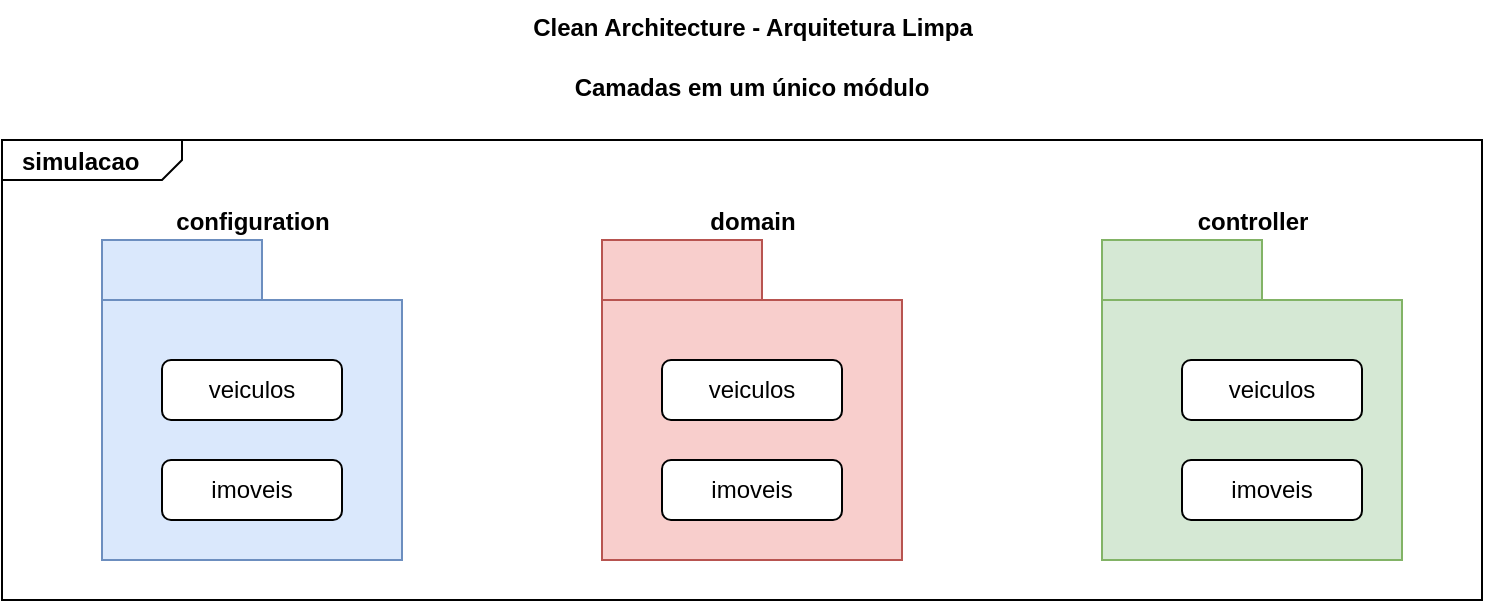 <mxfile version="20.7.4" type="device" pages="5"><diagram name="CA layers in a single module" id="l9OS2NPU98VnDHLg8FdG"><mxGraphModel dx="1434" dy="839" grid="1" gridSize="10" guides="1" tooltips="1" connect="1" arrows="1" fold="1" page="1" pageScale="1" pageWidth="827" pageHeight="1169" math="0" shadow="0"><root><mxCell id="0"/><mxCell id="1" parent="0"/><mxCell id="VnUGhykzaXj9DIETYHgI-1" value="&lt;p style=&quot;margin: 0px ; margin-top: 4px ; margin-left: 10px ; text-align: left&quot;&gt;&lt;b&gt;simulacao&lt;/b&gt;&lt;/p&gt;" style="html=1;strokeWidth=1;shape=mxgraph.sysml.package;html=1;overflow=fill;whiteSpace=wrap;" parent="1" vertex="1"><mxGeometry x="270" y="360" width="740" height="230" as="geometry"/></mxCell><mxCell id="VnUGhykzaXj9DIETYHgI-2" value="configuration" style="shape=folder;fontStyle=1;tabWidth=80;tabHeight=30;tabPosition=left;html=1;boundedLbl=1;fillColor=#dae8fc;strokeColor=#6c8ebf;labelPosition=center;verticalLabelPosition=top;align=center;verticalAlign=bottom;" parent="1" vertex="1"><mxGeometry x="320" y="410" width="150" height="160" as="geometry"/></mxCell><mxCell id="VnUGhykzaXj9DIETYHgI-3" value="controller" style="shape=folder;fontStyle=1;tabWidth=80;tabHeight=30;tabPosition=left;html=1;boundedLbl=1;fillColor=#d5e8d4;strokeColor=#82b366;labelPosition=center;verticalLabelPosition=top;align=center;verticalAlign=bottom;" parent="1" vertex="1"><mxGeometry x="820" y="410" width="150" height="160" as="geometry"/></mxCell><mxCell id="VnUGhykzaXj9DIETYHgI-4" value="domain" style="shape=folder;fontStyle=1;tabWidth=80;tabHeight=30;tabPosition=left;html=1;boundedLbl=1;fillColor=#f8cecc;strokeColor=#b85450;labelPosition=center;verticalLabelPosition=top;align=center;verticalAlign=bottom;" parent="1" vertex="1"><mxGeometry x="570" y="410" width="150" height="160" as="geometry"/></mxCell><mxCell id="VnUGhykzaXj9DIETYHgI-7" value="Clean Architecture - Arquitetura Limpa" style="text;whiteSpace=wrap;html=1;align=center;fontStyle=1" parent="1" vertex="1"><mxGeometry x="527.5" y="290" width="235" height="30" as="geometry"/></mxCell><mxCell id="KpQAFNJaDk9seumg6iJ4-1" value="Camadas em um único módulo" style="text;whiteSpace=wrap;html=1;align=center;fontStyle=1" parent="1" vertex="1"><mxGeometry x="530" y="320" width="230" height="30" as="geometry"/></mxCell><mxCell id="x8MkpvcVstD7H0zv1tAX-3" value="veiculos" style="rounded=1;whiteSpace=wrap;html=1;" parent="1" vertex="1"><mxGeometry x="350" y="470" width="90" height="30" as="geometry"/></mxCell><mxCell id="x8MkpvcVstD7H0zv1tAX-4" value="imoveis" style="rounded=1;whiteSpace=wrap;html=1;" parent="1" vertex="1"><mxGeometry x="350" y="520" width="90" height="30" as="geometry"/></mxCell><mxCell id="x8MkpvcVstD7H0zv1tAX-5" value="veiculos" style="rounded=1;whiteSpace=wrap;html=1;" parent="1" vertex="1"><mxGeometry x="600" y="470" width="90" height="30" as="geometry"/></mxCell><mxCell id="x8MkpvcVstD7H0zv1tAX-6" value="imoveis" style="rounded=1;whiteSpace=wrap;html=1;" parent="1" vertex="1"><mxGeometry x="600" y="520" width="90" height="30" as="geometry"/></mxCell><mxCell id="x8MkpvcVstD7H0zv1tAX-7" value="veiculos" style="rounded=1;whiteSpace=wrap;html=1;" parent="1" vertex="1"><mxGeometry x="860" y="470" width="90" height="30" as="geometry"/></mxCell><mxCell id="x8MkpvcVstD7H0zv1tAX-8" value="imoveis" style="rounded=1;whiteSpace=wrap;html=1;" parent="1" vertex="1"><mxGeometry x="860" y="520" width="90" height="30" as="geometry"/></mxCell></root></mxGraphModel></diagram><diagram name="Cópia do CA layers in a single module" id="H3BPa7sclO-IHB1yRGYB"><mxGraphModel dx="1102" dy="634" grid="1" gridSize="10" guides="1" tooltips="1" connect="1" arrows="1" fold="1" page="1" pageScale="1" pageWidth="827" pageHeight="1169" math="0" shadow="0"><root><mxCell id="e3Wtm9BjEk6VIzI6_Aog-0"/><mxCell id="e3Wtm9BjEk6VIzI6_Aog-1" parent="e3Wtm9BjEk6VIzI6_Aog-0"/><mxCell id="e3Wtm9BjEk6VIzI6_Aog-2" value="&lt;p style=&quot;margin: 0px ; margin-top: 4px ; margin-left: 10px ; text-align: left&quot;&gt;&lt;b&gt;simulacao&lt;/b&gt;&lt;/p&gt;" style="html=1;strokeWidth=1;shape=mxgraph.sysml.package;html=1;overflow=fill;whiteSpace=wrap;" vertex="1" parent="e3Wtm9BjEk6VIzI6_Aog-1"><mxGeometry x="270" y="360" width="740" height="230" as="geometry"/></mxCell><mxCell id="e3Wtm9BjEk6VIzI6_Aog-3" value="configuration" style="shape=folder;fontStyle=1;tabWidth=80;tabHeight=30;tabPosition=left;html=1;boundedLbl=1;fillColor=#dae8fc;strokeColor=#6c8ebf;labelPosition=center;verticalLabelPosition=top;align=center;verticalAlign=bottom;" vertex="1" parent="e3Wtm9BjEk6VIzI6_Aog-1"><mxGeometry x="320" y="410" width="150" height="160" as="geometry"/></mxCell><mxCell id="e3Wtm9BjEk6VIzI6_Aog-4" value="controller" style="shape=folder;fontStyle=1;tabWidth=80;tabHeight=30;tabPosition=left;html=1;boundedLbl=1;fillColor=#d5e8d4;strokeColor=#82b366;labelPosition=center;verticalLabelPosition=top;align=center;verticalAlign=bottom;" vertex="1" parent="e3Wtm9BjEk6VIzI6_Aog-1"><mxGeometry x="820" y="410" width="150" height="160" as="geometry"/></mxCell><mxCell id="e3Wtm9BjEk6VIzI6_Aog-5" value="domain" style="shape=folder;fontStyle=1;tabWidth=80;tabHeight=30;tabPosition=left;html=1;boundedLbl=1;fillColor=#f8cecc;strokeColor=#b85450;labelPosition=center;verticalLabelPosition=top;align=center;verticalAlign=bottom;" vertex="1" parent="e3Wtm9BjEk6VIzI6_Aog-1"><mxGeometry x="570" y="410" width="150" height="160" as="geometry"/></mxCell><mxCell id="e3Wtm9BjEk6VIzI6_Aog-6" value="Clean Architecture - Arquitetura Limpa" style="text;whiteSpace=wrap;html=1;align=center;fontStyle=1" vertex="1" parent="e3Wtm9BjEk6VIzI6_Aog-1"><mxGeometry x="527.5" y="290" width="235" height="30" as="geometry"/></mxCell><mxCell id="e3Wtm9BjEk6VIzI6_Aog-7" value="Camadas em um único módulo" style="text;whiteSpace=wrap;html=1;align=center;fontStyle=1" vertex="1" parent="e3Wtm9BjEk6VIzI6_Aog-1"><mxGeometry x="530" y="320" width="230" height="30" as="geometry"/></mxCell></root></mxGraphModel></diagram><diagram name="One CA layer per module" id="_lb4-S862oT-4JJ647bm"><mxGraphModel dx="1102" dy="634" grid="1" gridSize="10" guides="1" tooltips="1" connect="1" arrows="1" fold="1" page="1" pageScale="1" pageWidth="827" pageHeight="1169" math="0" shadow="0"><root><mxCell id="ewKPueeVGc4QoGNWLHM2-0"/><mxCell id="ewKPueeVGc4QoGNWLHM2-1" parent="ewKPueeVGc4QoGNWLHM2-0"/><mxCell id="ylzumRyabIFEM-37RoFn-3" value="&lt;p style=&quot;margin: 0px ; margin-top: 4px ; margin-left: 10px ; text-align: left&quot;&gt;&lt;b&gt;simulacao.controller&lt;/b&gt;&lt;/p&gt;" style="html=1;strokeWidth=1;shape=mxgraph.sysml.package;html=1;overflow=fill;whiteSpace=wrap;labelX=157;" vertex="1" parent="ewKPueeVGc4QoGNWLHM2-1"><mxGeometry x="790" y="360" width="250" height="230" as="geometry"/></mxCell><mxCell id="ylzumRyabIFEM-37RoFn-2" value="&lt;p style=&quot;margin: 0px ; margin-top: 4px ; margin-left: 10px ; text-align: left&quot;&gt;&lt;b&gt;simulacao.domain&lt;/b&gt;&lt;/p&gt;" style="html=1;strokeWidth=1;shape=mxgraph.sysml.package;html=1;overflow=fill;whiteSpace=wrap;labelX=125;" vertex="1" parent="ewKPueeVGc4QoGNWLHM2-1"><mxGeometry x="530" y="360" width="250" height="230" as="geometry"/></mxCell><mxCell id="YtTPnP_CuSc2Rh4avWu--0" value="&lt;p style=&quot;margin: 0px ; margin-top: 4px ; margin-left: 10px ; text-align: left&quot;&gt;&lt;b&gt;simulacao.configuration&lt;/b&gt;&lt;/p&gt;" style="html=1;strokeWidth=1;shape=mxgraph.sysml.package;html=1;overflow=fill;whiteSpace=wrap;labelX=159;" parent="ewKPueeVGc4QoGNWLHM2-1" vertex="1"><mxGeometry x="270" y="360" width="250" height="230" as="geometry"/></mxCell><mxCell id="ylzumRyabIFEM-37RoFn-0" value="Clean Architecture - Arquitetura Limpa" style="text;whiteSpace=wrap;html=1;align=center;fontStyle=1" vertex="1" parent="ewKPueeVGc4QoGNWLHM2-1"><mxGeometry x="527.5" y="290" width="235" height="30" as="geometry"/></mxCell><mxCell id="ylzumRyabIFEM-37RoFn-1" value="Camadas em módulos" style="text;whiteSpace=wrap;html=1;align=center;fontStyle=1" vertex="1" parent="ewKPueeVGc4QoGNWLHM2-1"><mxGeometry x="530" y="320" width="230" height="30" as="geometry"/></mxCell><mxCell id="k_CR5Y1gHD7YP9MH2C3u-9" value="configuration" style="shape=folder;fontStyle=1;tabWidth=80;tabHeight=30;tabPosition=left;html=1;boundedLbl=1;fillColor=#dae8fc;strokeColor=#6c8ebf;labelPosition=center;verticalLabelPosition=top;align=center;verticalAlign=bottom;" vertex="1" parent="ewKPueeVGc4QoGNWLHM2-1"><mxGeometry x="330" y="420" width="150" height="160" as="geometry"/></mxCell><mxCell id="k_CR5Y1gHD7YP9MH2C3u-10" value="controller" style="shape=folder;fontStyle=1;tabWidth=80;tabHeight=30;tabPosition=left;html=1;boundedLbl=1;fillColor=#d5e8d4;strokeColor=#82b366;labelPosition=center;verticalLabelPosition=top;align=center;verticalAlign=bottom;" vertex="1" parent="ewKPueeVGc4QoGNWLHM2-1"><mxGeometry x="830" y="420" width="150" height="160" as="geometry"/></mxCell><mxCell id="k_CR5Y1gHD7YP9MH2C3u-11" value="domain" style="shape=folder;fontStyle=1;tabWidth=80;tabHeight=30;tabPosition=left;html=1;boundedLbl=1;fillColor=#f8cecc;strokeColor=#b85450;labelPosition=center;verticalLabelPosition=top;align=center;verticalAlign=bottom;" vertex="1" parent="ewKPueeVGc4QoGNWLHM2-1"><mxGeometry x="580" y="420" width="150" height="160" as="geometry"/></mxCell><mxCell id="k_CR5Y1gHD7YP9MH2C3u-12" value="veiculos" style="rounded=1;whiteSpace=wrap;html=1;" vertex="1" parent="ewKPueeVGc4QoGNWLHM2-1"><mxGeometry x="360" y="480" width="90" height="30" as="geometry"/></mxCell><mxCell id="k_CR5Y1gHD7YP9MH2C3u-13" value="imoveis" style="rounded=1;whiteSpace=wrap;html=1;" vertex="1" parent="ewKPueeVGc4QoGNWLHM2-1"><mxGeometry x="360" y="530" width="90" height="30" as="geometry"/></mxCell><mxCell id="k_CR5Y1gHD7YP9MH2C3u-14" value="veiculos" style="rounded=1;whiteSpace=wrap;html=1;" vertex="1" parent="ewKPueeVGc4QoGNWLHM2-1"><mxGeometry x="610" y="480" width="90" height="30" as="geometry"/></mxCell><mxCell id="k_CR5Y1gHD7YP9MH2C3u-15" value="imoveis" style="rounded=1;whiteSpace=wrap;html=1;" vertex="1" parent="ewKPueeVGc4QoGNWLHM2-1"><mxGeometry x="610" y="530" width="90" height="30" as="geometry"/></mxCell><mxCell id="k_CR5Y1gHD7YP9MH2C3u-16" value="veiculos" style="rounded=1;whiteSpace=wrap;html=1;" vertex="1" parent="ewKPueeVGc4QoGNWLHM2-1"><mxGeometry x="870" y="480" width="90" height="30" as="geometry"/></mxCell><mxCell id="k_CR5Y1gHD7YP9MH2C3u-17" value="imoveis" style="rounded=1;whiteSpace=wrap;html=1;" vertex="1" parent="ewKPueeVGc4QoGNWLHM2-1"><mxGeometry x="870" y="530" width="90" height="30" as="geometry"/></mxCell></root></mxGraphModel></diagram><diagram name=" CA layers inside the feature module" id="jIFtExQWTWyaR4JSDdlO"><mxGraphModel dx="1296" dy="746" grid="1" gridSize="10" guides="1" tooltips="1" connect="1" arrows="1" fold="1" page="1" pageScale="1" pageWidth="827" pageHeight="1169" math="0" shadow="0"><root><mxCell id="K4f5FpJxF8XIMsOFqvLA-0"/><mxCell id="K4f5FpJxF8XIMsOFqvLA-1" parent="K4f5FpJxF8XIMsOFqvLA-0"/><mxCell id="SR9Rs5ZEDKshkTIK1Uw1-0" value="&lt;p style=&quot;margin: 0px ; margin-top: 4px ; margin-left: 10px ; text-align: left&quot;&gt;&lt;b&gt;simulacao veiculos&lt;/b&gt;&lt;/p&gt;" style="html=1;strokeWidth=1;shape=mxgraph.sysml.package;html=1;overflow=fill;whiteSpace=wrap;labelX=131;" vertex="1" parent="K4f5FpJxF8XIMsOFqvLA-1"><mxGeometry x="87" y="600" width="740" height="230" as="geometry"/></mxCell><mxCell id="SR9Rs5ZEDKshkTIK1Uw1-1" value="configuration" style="shape=folder;fontStyle=1;tabWidth=80;tabHeight=30;tabPosition=left;html=1;boundedLbl=1;fillColor=#dae8fc;strokeColor=#6c8ebf;" vertex="1" parent="K4f5FpJxF8XIMsOFqvLA-1"><mxGeometry x="137" y="695" width="150" height="80" as="geometry"/></mxCell><mxCell id="SR9Rs5ZEDKshkTIK1Uw1-2" value="controller" style="shape=folder;fontStyle=1;tabWidth=80;tabHeight=30;tabPosition=left;html=1;boundedLbl=1;fillColor=#d5e8d4;strokeColor=#82b366;" vertex="1" parent="K4f5FpJxF8XIMsOFqvLA-1"><mxGeometry x="637" y="695" width="150" height="80" as="geometry"/></mxCell><mxCell id="SR9Rs5ZEDKshkTIK1Uw1-3" value="domain" style="shape=folder;fontStyle=1;tabWidth=80;tabHeight=30;tabPosition=left;html=1;boundedLbl=1;fillColor=#f8cecc;strokeColor=#b85450;" vertex="1" parent="K4f5FpJxF8XIMsOFqvLA-1"><mxGeometry x="387" y="695" width="150" height="80" as="geometry"/></mxCell><mxCell id="SR9Rs5ZEDKshkTIK1Uw1-4" value="Clean Architecture - Arquitetura Limpa" style="text;whiteSpace=wrap;html=1;align=center;fontStyle=1" vertex="1" parent="K4f5FpJxF8XIMsOFqvLA-1"><mxGeometry x="742.5" y="240" width="235" height="30" as="geometry"/></mxCell><mxCell id="SR9Rs5ZEDKshkTIK1Uw1-5" value="Camadas em módulos dentro de features" style="text;whiteSpace=wrap;html=1;align=center;fontStyle=1" vertex="1" parent="K4f5FpJxF8XIMsOFqvLA-1"><mxGeometry x="717.5" y="270" width="285" height="30" as="geometry"/></mxCell><mxCell id="SR9Rs5ZEDKshkTIK1Uw1-6" value="&lt;p style=&quot;margin: 0px ; margin-top: 4px ; margin-left: 10px ; text-align: left&quot;&gt;&lt;b&gt;simulacao imoveis&lt;/b&gt;&lt;/p&gt;" style="html=1;strokeWidth=1;shape=mxgraph.sysml.package;html=1;overflow=fill;whiteSpace=wrap;labelX=129.67;" vertex="1" parent="K4f5FpJxF8XIMsOFqvLA-1"><mxGeometry x="890" y="600" width="740" height="230" as="geometry"/></mxCell><mxCell id="SR9Rs5ZEDKshkTIK1Uw1-7" value="configuration" style="shape=folder;fontStyle=1;tabWidth=80;tabHeight=30;tabPosition=left;html=1;boundedLbl=1;fillColor=#dae8fc;strokeColor=#6c8ebf;" vertex="1" parent="K4f5FpJxF8XIMsOFqvLA-1"><mxGeometry x="940" y="695" width="150" height="80" as="geometry"/></mxCell><mxCell id="SR9Rs5ZEDKshkTIK1Uw1-8" value="controller" style="shape=folder;fontStyle=1;tabWidth=80;tabHeight=30;tabPosition=left;html=1;boundedLbl=1;fillColor=#d5e8d4;strokeColor=#82b366;" vertex="1" parent="K4f5FpJxF8XIMsOFqvLA-1"><mxGeometry x="1440" y="695" width="150" height="80" as="geometry"/></mxCell><mxCell id="SR9Rs5ZEDKshkTIK1Uw1-9" value="domain" style="shape=folder;fontStyle=1;tabWidth=80;tabHeight=30;tabPosition=left;html=1;boundedLbl=1;fillColor=#f8cecc;strokeColor=#b85450;" vertex="1" parent="K4f5FpJxF8XIMsOFqvLA-1"><mxGeometry x="1190" y="695" width="150" height="80" as="geometry"/></mxCell><mxCell id="SR9Rs5ZEDKshkTIK1Uw1-11" style="edgeStyle=orthogonalEdgeStyle;rounded=0;orthogonalLoop=1;jettySize=auto;html=1;" edge="1" parent="K4f5FpJxF8XIMsOFqvLA-1" source="SR9Rs5ZEDKshkTIK1Uw1-10" target="SR9Rs5ZEDKshkTIK1Uw1-0"><mxGeometry relative="1" as="geometry"/></mxCell><mxCell id="SR9Rs5ZEDKshkTIK1Uw1-12" style="edgeStyle=orthogonalEdgeStyle;rounded=0;orthogonalLoop=1;jettySize=auto;html=1;" edge="1" parent="K4f5FpJxF8XIMsOFqvLA-1" source="SR9Rs5ZEDKshkTIK1Uw1-10" target="SR9Rs5ZEDKshkTIK1Uw1-6"><mxGeometry relative="1" as="geometry"/></mxCell><mxCell id="SR9Rs5ZEDKshkTIK1Uw1-10" value="App" style="rounded=1;whiteSpace=wrap;html=1;fillColor=#ffe6cc;strokeColor=#d79b00;" vertex="1" parent="K4f5FpJxF8XIMsOFqvLA-1"><mxGeometry x="800" y="370" width="120" height="60" as="geometry"/></mxCell></root></mxGraphModel></diagram><diagram name="CA layers per feature modules" id="AiQOt5llGZfp-3m-eRxM"><mxGraphModel dx="3031" dy="1268" grid="1" gridSize="10" guides="1" tooltips="1" connect="1" arrows="1" fold="1" page="1" pageScale="1" pageWidth="827" pageHeight="1169" math="0" shadow="0"><root><mxCell id="uimlOvofa1B0bQncin34-0"/><mxCell id="uimlOvofa1B0bQncin34-1" parent="uimlOvofa1B0bQncin34-0"/><mxCell id="9CcPocFIu_L3tsFHdN9H-2" value="&lt;p style=&quot;margin: 0px ; margin-top: 4px ; margin-left: 10px ; text-align: left&quot;&gt;&lt;b&gt;simulacao imoveis&lt;/b&gt;&lt;/p&gt;" style="html=1;strokeWidth=1;shape=mxgraph.sysml.package;html=1;overflow=fill;whiteSpace=wrap;labelX=129.67;" vertex="1" parent="uimlOvofa1B0bQncin34-1"><mxGeometry x="843" y="555" width="230" height="230" as="geometry"/></mxCell><mxCell id="Yuyo8COvBQbgS0A1S9Dx-5" style="edgeStyle=orthogonalEdgeStyle;rounded=0;orthogonalLoop=1;jettySize=auto;html=1;" edge="1" parent="uimlOvofa1B0bQncin34-1" source="9CcPocFIu_L3tsFHdN9H-3" target="T9bWQXdCpusEjsRURJj_-6"><mxGeometry relative="1" as="geometry"/></mxCell><mxCell id="Yuyo8COvBQbgS0A1S9Dx-6" style="edgeStyle=orthogonalEdgeStyle;rounded=0;orthogonalLoop=1;jettySize=auto;html=1;" edge="1" parent="uimlOvofa1B0bQncin34-1" source="9CcPocFIu_L3tsFHdN9H-3" target="9CcPocFIu_L3tsFHdN9H-2"><mxGeometry relative="1" as="geometry"/></mxCell><mxCell id="9CcPocFIu_L3tsFHdN9H-3" value="&lt;p style=&quot;margin: 0px ; margin-top: 4px ; margin-left: 10px ; text-align: left&quot;&gt;&lt;b&gt;simulacao imoveis&lt;/b&gt;&lt;/p&gt;" style="html=1;strokeWidth=1;shape=mxgraph.sysml.package;html=1;overflow=fill;whiteSpace=wrap;labelX=129.67;" vertex="1" parent="uimlOvofa1B0bQncin34-1"><mxGeometry x="693" y="260" width="230" height="230" as="geometry"/></mxCell><mxCell id="Yuyo8COvBQbgS0A1S9Dx-2" style="edgeStyle=orthogonalEdgeStyle;rounded=0;orthogonalLoop=1;jettySize=auto;html=1;" edge="1" parent="uimlOvofa1B0bQncin34-1" source="9CcPocFIu_L3tsFHdN9H-1" target="T9bWQXdCpusEjsRURJj_-0"><mxGeometry relative="1" as="geometry"/></mxCell><mxCell id="Yuyo8COvBQbgS0A1S9Dx-4" style="edgeStyle=orthogonalEdgeStyle;rounded=0;orthogonalLoop=1;jettySize=auto;html=1;" edge="1" parent="uimlOvofa1B0bQncin34-1" source="9CcPocFIu_L3tsFHdN9H-1" target="9CcPocFIu_L3tsFHdN9H-0"><mxGeometry relative="1" as="geometry"/></mxCell><mxCell id="9CcPocFIu_L3tsFHdN9H-1" value="&lt;p style=&quot;margin: 0px ; margin-top: 4px ; margin-left: 10px ; text-align: left&quot;&gt;&lt;b&gt;simulacao veiculos&lt;/b&gt;&lt;/p&gt;" style="html=1;strokeWidth=1;shape=mxgraph.sysml.package;html=1;overflow=fill;whiteSpace=wrap;labelX=131;" vertex="1" parent="uimlOvofa1B0bQncin34-1"><mxGeometry x="130" y="260" width="230" height="230" as="geometry"/></mxCell><mxCell id="9CcPocFIu_L3tsFHdN9H-0" value="&lt;p style=&quot;margin: 0px ; margin-top: 4px ; margin-left: 10px ; text-align: left&quot;&gt;&lt;b&gt;simulacao veiculos&lt;/b&gt;&lt;/p&gt;" style="html=1;strokeWidth=1;shape=mxgraph.sysml.package;html=1;overflow=fill;whiteSpace=wrap;labelX=131;" vertex="1" parent="uimlOvofa1B0bQncin34-1"><mxGeometry x="280" y="555" width="230" height="230" as="geometry"/></mxCell><mxCell id="T9bWQXdCpusEjsRURJj_-0" value="&lt;p style=&quot;margin: 0px ; margin-top: 4px ; margin-left: 10px ; text-align: left&quot;&gt;&lt;b&gt;simulacao veiculos&lt;/b&gt;&lt;/p&gt;" style="html=1;strokeWidth=1;shape=mxgraph.sysml.package;html=1;overflow=fill;whiteSpace=wrap;labelX=131;" vertex="1" parent="uimlOvofa1B0bQncin34-1"><mxGeometry x="-10" y="555" width="230" height="230" as="geometry"/></mxCell><mxCell id="T9bWQXdCpusEjsRURJj_-1" value="configuration" style="shape=folder;fontStyle=1;tabWidth=80;tabHeight=30;tabPosition=left;html=1;boundedLbl=1;fillColor=#dae8fc;strokeColor=#6c8ebf;" vertex="1" parent="uimlOvofa1B0bQncin34-1"><mxGeometry x="30" y="650" width="150" height="80" as="geometry"/></mxCell><mxCell id="T9bWQXdCpusEjsRURJj_-2" value="controller" style="shape=folder;fontStyle=1;tabWidth=80;tabHeight=30;tabPosition=left;html=1;boundedLbl=1;fillColor=#d5e8d4;strokeColor=#82b366;" vertex="1" parent="uimlOvofa1B0bQncin34-1"><mxGeometry x="170" y="355" width="150" height="80" as="geometry"/></mxCell><mxCell id="T9bWQXdCpusEjsRURJj_-3" value="domain" style="shape=folder;fontStyle=1;tabWidth=80;tabHeight=30;tabPosition=left;html=1;boundedLbl=1;fillColor=#f8cecc;strokeColor=#b85450;" vertex="1" parent="uimlOvofa1B0bQncin34-1"><mxGeometry x="320" y="650" width="150" height="80" as="geometry"/></mxCell><mxCell id="T9bWQXdCpusEjsRURJj_-4" value="Clean Architecture - Arquitetura Limpa" style="text;whiteSpace=wrap;html=1;align=center;fontStyle=1" vertex="1" parent="uimlOvofa1B0bQncin34-1"><mxGeometry x="435" y="70" width="235" height="30" as="geometry"/></mxCell><mxCell id="T9bWQXdCpusEjsRURJj_-5" value="Camdas por módulos das features" style="text;whiteSpace=wrap;html=1;align=center;fontStyle=1" vertex="1" parent="uimlOvofa1B0bQncin34-1"><mxGeometry x="437.5" y="100" width="230" height="30" as="geometry"/></mxCell><mxCell id="T9bWQXdCpusEjsRURJj_-6" value="&lt;p style=&quot;margin: 0px ; margin-top: 4px ; margin-left: 10px ; text-align: left&quot;&gt;&lt;b&gt;simulacao imoveis&lt;/b&gt;&lt;/p&gt;" style="html=1;strokeWidth=1;shape=mxgraph.sysml.package;html=1;overflow=fill;whiteSpace=wrap;labelX=129.67;" vertex="1" parent="uimlOvofa1B0bQncin34-1"><mxGeometry x="560" y="555" width="230" height="230" as="geometry"/></mxCell><mxCell id="T9bWQXdCpusEjsRURJj_-7" value="configuration" style="shape=folder;fontStyle=1;tabWidth=80;tabHeight=30;tabPosition=left;html=1;boundedLbl=1;fillColor=#dae8fc;strokeColor=#6c8ebf;" vertex="1" parent="uimlOvofa1B0bQncin34-1"><mxGeometry x="600" y="650" width="150" height="80" as="geometry"/></mxCell><mxCell id="T9bWQXdCpusEjsRURJj_-8" value="controller" style="shape=folder;fontStyle=1;tabWidth=80;tabHeight=30;tabPosition=left;html=1;boundedLbl=1;fillColor=#d5e8d4;strokeColor=#82b366;" vertex="1" parent="uimlOvofa1B0bQncin34-1"><mxGeometry x="733" y="355" width="150" height="80" as="geometry"/></mxCell><mxCell id="T9bWQXdCpusEjsRURJj_-9" value="domain" style="shape=folder;fontStyle=1;tabWidth=80;tabHeight=30;tabPosition=left;html=1;boundedLbl=1;fillColor=#f8cecc;strokeColor=#b85450;" vertex="1" parent="uimlOvofa1B0bQncin34-1"><mxGeometry x="883" y="650" width="150" height="80" as="geometry"/></mxCell><mxCell id="Yuyo8COvBQbgS0A1S9Dx-0" style="edgeStyle=orthogonalEdgeStyle;rounded=0;orthogonalLoop=1;jettySize=auto;html=1;" edge="1" parent="uimlOvofa1B0bQncin34-1" source="T9bWQXdCpusEjsRURJj_-12" target="9CcPocFIu_L3tsFHdN9H-1"><mxGeometry relative="1" as="geometry"/></mxCell><mxCell id="Yuyo8COvBQbgS0A1S9Dx-1" style="edgeStyle=orthogonalEdgeStyle;rounded=0;orthogonalLoop=1;jettySize=auto;html=1;" edge="1" parent="uimlOvofa1B0bQncin34-1" source="T9bWQXdCpusEjsRURJj_-12" target="9CcPocFIu_L3tsFHdN9H-3"><mxGeometry relative="1" as="geometry"/></mxCell><mxCell id="T9bWQXdCpusEjsRURJj_-12" value="App" style="rounded=1;whiteSpace=wrap;html=1;fillColor=#ffe6cc;strokeColor=#d79b00;" vertex="1" parent="uimlOvofa1B0bQncin34-1"><mxGeometry x="492.5" y="170" width="120" height="60" as="geometry"/></mxCell></root></mxGraphModel></diagram></mxfile>